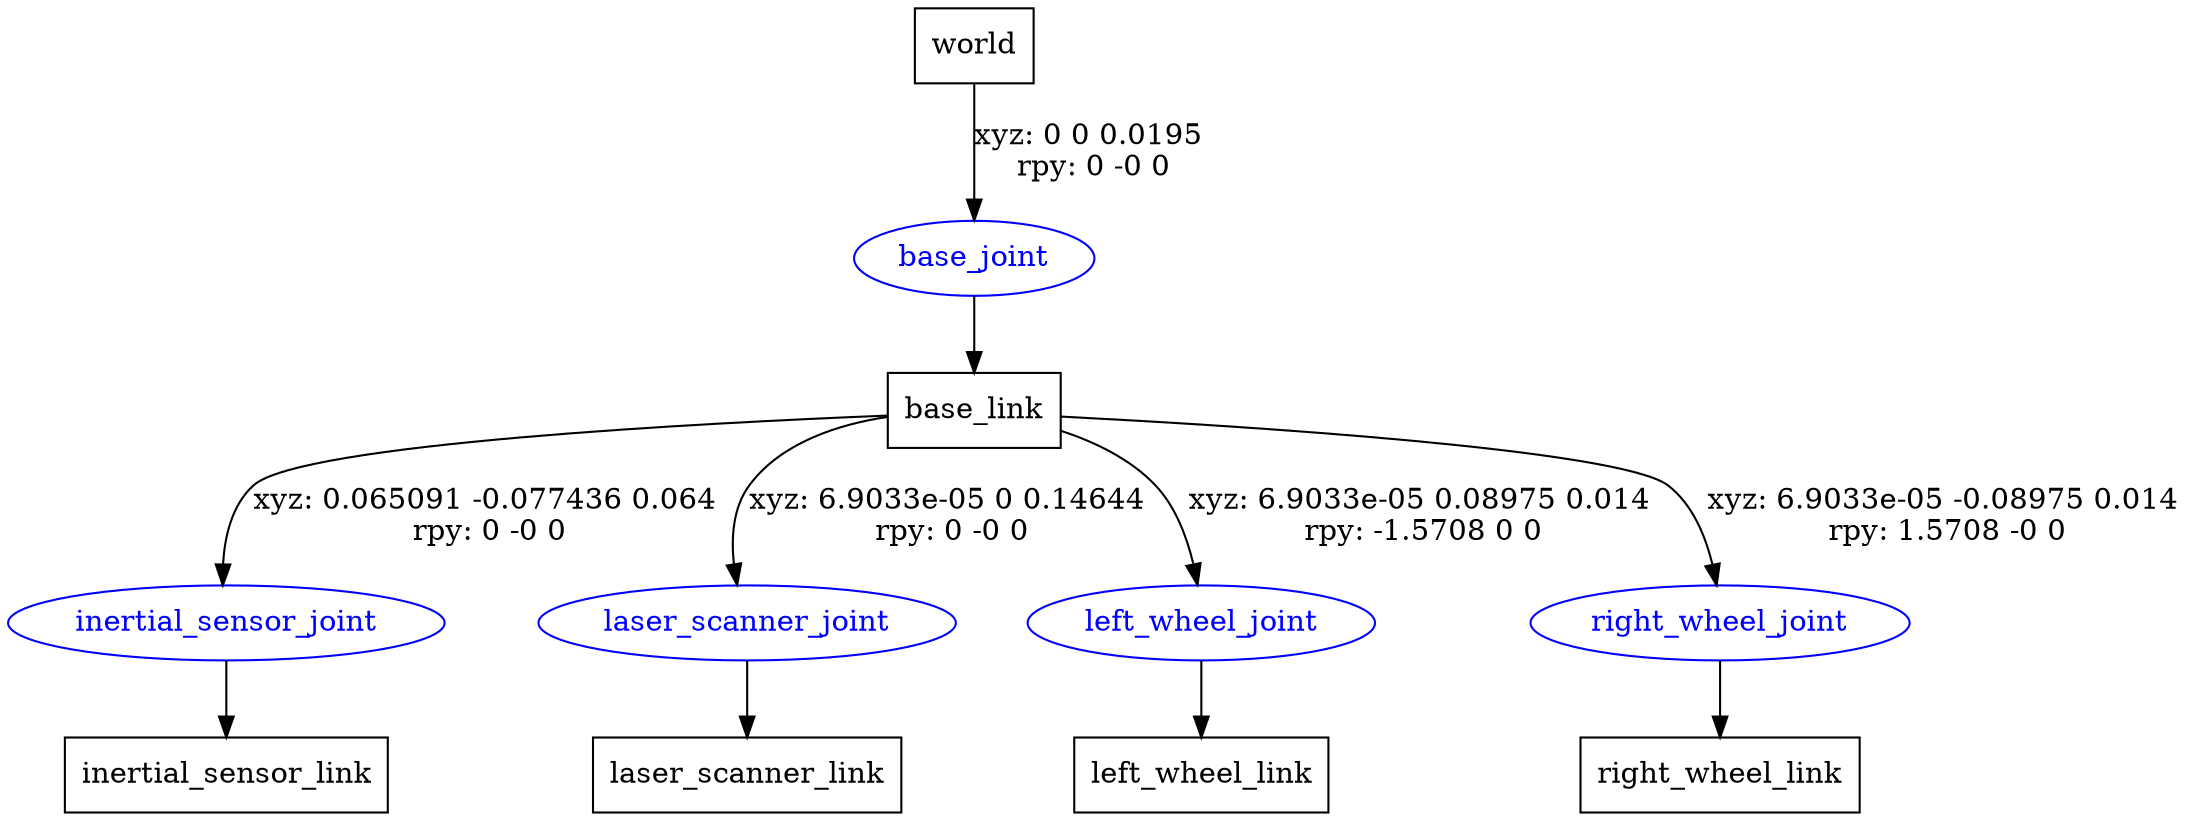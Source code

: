 digraph G {
node [shape=box];
"world" [label="world"];
"base_link" [label="base_link"];
"inertial_sensor_link" [label="inertial_sensor_link"];
"laser_scanner_link" [label="laser_scanner_link"];
"left_wheel_link" [label="left_wheel_link"];
"right_wheel_link" [label="right_wheel_link"];
node [shape=ellipse, color=blue, fontcolor=blue];
"world" -> "base_joint" [label="xyz: 0 0 0.0195 \nrpy: 0 -0 0"]
"base_joint" -> "base_link"
"base_link" -> "inertial_sensor_joint" [label="xyz: 0.065091 -0.077436 0.064 \nrpy: 0 -0 0"]
"inertial_sensor_joint" -> "inertial_sensor_link"
"base_link" -> "laser_scanner_joint" [label="xyz: 6.9033e-05 0 0.14644 \nrpy: 0 -0 0"]
"laser_scanner_joint" -> "laser_scanner_link"
"base_link" -> "left_wheel_joint" [label="xyz: 6.9033e-05 0.08975 0.014 \nrpy: -1.5708 0 0"]
"left_wheel_joint" -> "left_wheel_link"
"base_link" -> "right_wheel_joint" [label="xyz: 6.9033e-05 -0.08975 0.014 \nrpy: 1.5708 -0 0"]
"right_wheel_joint" -> "right_wheel_link"
}
